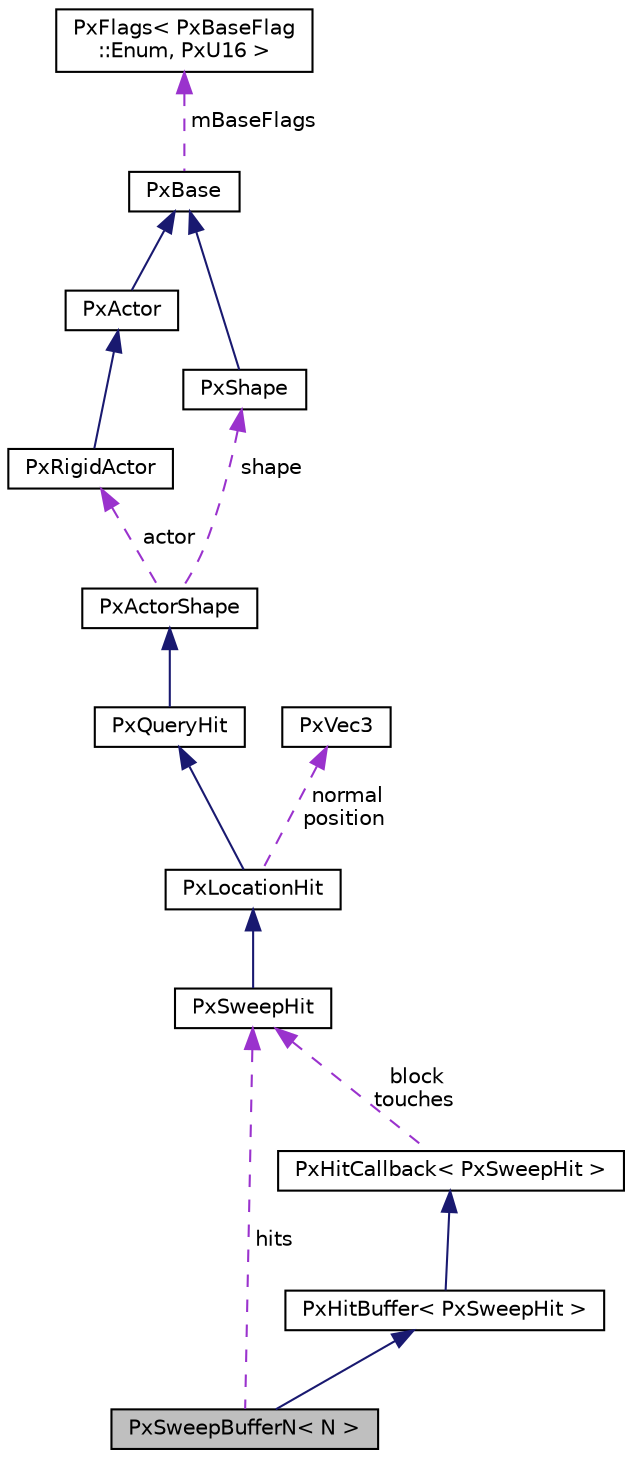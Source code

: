 digraph "PxSweepBufferN&lt; N &gt;"
{
  edge [fontname="Helvetica",fontsize="10",labelfontname="Helvetica",labelfontsize="10"];
  node [fontname="Helvetica",fontsize="10",shape=record];
  Node3 [label="PxSweepBufferN\< N \>",height=0.2,width=0.4,color="black", fillcolor="grey75", style="filled", fontcolor="black"];
  Node4 -> Node3 [dir="back",color="midnightblue",fontsize="10",style="solid",fontname="Helvetica"];
  Node4 [label="PxHitBuffer\< PxSweepHit \>",height=0.2,width=0.4,color="black", fillcolor="white", style="filled",URL="$structPxHitBuffer.html"];
  Node5 -> Node4 [dir="back",color="midnightblue",fontsize="10",style="solid",fontname="Helvetica"];
  Node5 [label="PxHitCallback\< PxSweepHit \>",height=0.2,width=0.4,color="black", fillcolor="white", style="filled",URL="$structPxHitCallback.html"];
  Node6 -> Node5 [dir="back",color="darkorchid3",fontsize="10",style="dashed",label=" block\ntouches" ,fontname="Helvetica"];
  Node6 [label="PxSweepHit",height=0.2,width=0.4,color="black", fillcolor="white", style="filled",URL="$structPxSweepHit.html",tooltip="Stores results of sweep queries. "];
  Node7 -> Node6 [dir="back",color="midnightblue",fontsize="10",style="solid",fontname="Helvetica"];
  Node7 [label="PxLocationHit",height=0.2,width=0.4,color="black", fillcolor="white", style="filled",URL="$structPxLocationHit.html",tooltip="Scene query hit information for raycasts and sweeps returning hit position and normal information..."];
  Node8 -> Node7 [dir="back",color="midnightblue",fontsize="10",style="solid",fontname="Helvetica"];
  Node8 [label="PxQueryHit",height=0.2,width=0.4,color="black", fillcolor="white", style="filled",URL="$structPxQueryHit.html",tooltip="Scene query hit information. "];
  Node9 -> Node8 [dir="back",color="midnightblue",fontsize="10",style="solid",fontname="Helvetica"];
  Node9 [label="PxActorShape",height=0.2,width=0.4,color="black", fillcolor="white", style="filled",URL="$structPxActorShape.html",tooltip="collection of set bits defined in PxHitFlag. "];
  Node10 -> Node9 [dir="back",color="darkorchid3",fontsize="10",style="dashed",label=" actor" ,fontname="Helvetica"];
  Node10 [label="PxRigidActor",height=0.2,width=0.4,color="black", fillcolor="white", style="filled",URL="$classPxRigidActor.html",tooltip="PxRigidActor represents a base class shared between dynamic and static rigid bodies in the physics SD..."];
  Node11 -> Node10 [dir="back",color="midnightblue",fontsize="10",style="solid",fontname="Helvetica"];
  Node11 [label="PxActor",height=0.2,width=0.4,color="black", fillcolor="white", style="filled",URL="$classPxActor.html",tooltip="PxActor is the base class for the main simulation objects in the physics SDK. "];
  Node12 -> Node11 [dir="back",color="midnightblue",fontsize="10",style="solid",fontname="Helvetica"];
  Node12 [label="PxBase",height=0.2,width=0.4,color="black", fillcolor="white", style="filled",URL="$classPxBase.html",tooltip="Base class for objects that can be members of a PxCollection. "];
  Node13 -> Node12 [dir="back",color="darkorchid3",fontsize="10",style="dashed",label=" mBaseFlags" ,fontname="Helvetica"];
  Node13 [label="PxFlags\< PxBaseFlag\l::Enum, PxU16 \>",height=0.2,width=0.4,color="black", fillcolor="white", style="filled",URL="$classPxFlags.html"];
  Node14 -> Node9 [dir="back",color="darkorchid3",fontsize="10",style="dashed",label=" shape" ,fontname="Helvetica"];
  Node14 [label="PxShape",height=0.2,width=0.4,color="black", fillcolor="white", style="filled",URL="$classPxShape.html",tooltip="Abstract class for collision shapes. "];
  Node12 -> Node14 [dir="back",color="midnightblue",fontsize="10",style="solid",fontname="Helvetica"];
  Node15 -> Node7 [dir="back",color="darkorchid3",fontsize="10",style="dashed",label=" normal\nposition" ,fontname="Helvetica"];
  Node15 [label="PxVec3",height=0.2,width=0.4,color="black", fillcolor="white", style="filled",URL="$classPxVec3.html",tooltip="3 Element vector class. "];
  Node6 -> Node3 [dir="back",color="darkorchid3",fontsize="10",style="dashed",label=" hits" ,fontname="Helvetica"];
}

